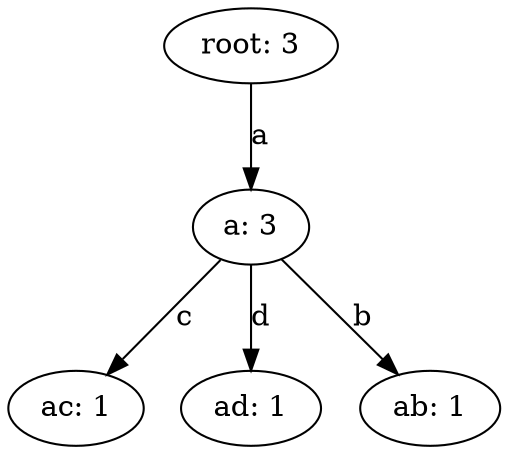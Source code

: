 digraph {
    0 [ label = "root: 3" ]
    1 [ label = "a: 3" ]
    2 [ label = "ac: 1" ]
    3 [ label = "ad: 1" ]
    4 [ label = "ab: 1" ]
    0 -> 1 [ label = "a" ]
    1 -> 2 [ label = "c" ]
    1 -> 3 [ label = "d" ]
    1 -> 4 [ label = "b" ]
}
